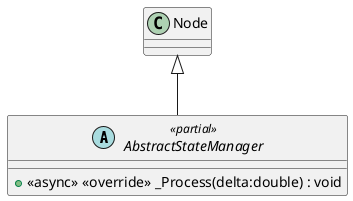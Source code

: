 @startuml
abstract class AbstractStateManager <<partial>> {
    + <<async>> <<override>> _Process(delta:double) : void
}
Node <|-- AbstractStateManager
@enduml
